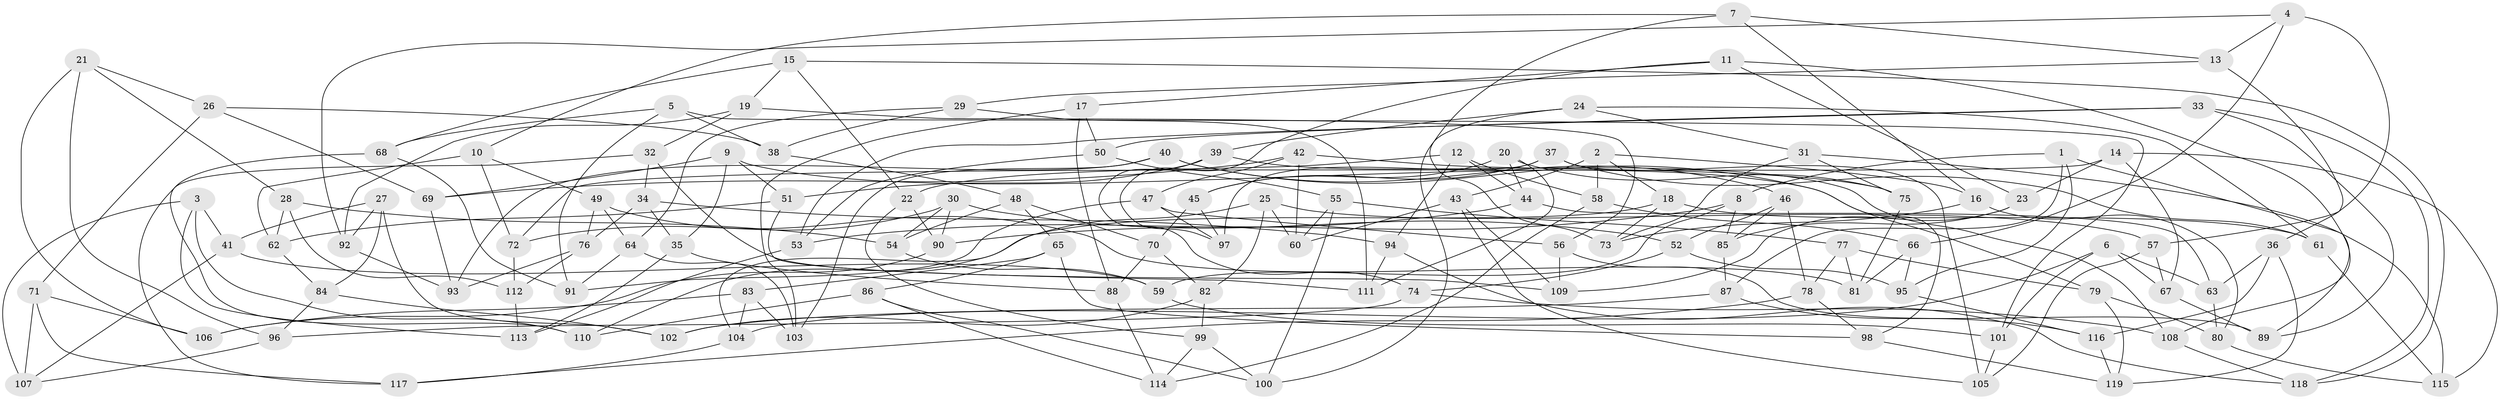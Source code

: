// coarse degree distribution, {6: 0.5362318840579711, 4: 0.2608695652173913, 5: 0.18840579710144928, 3: 0.014492753623188406}
// Generated by graph-tools (version 1.1) at 2025/42/03/06/25 10:42:21]
// undirected, 119 vertices, 238 edges
graph export_dot {
graph [start="1"]
  node [color=gray90,style=filled];
  1;
  2;
  3;
  4;
  5;
  6;
  7;
  8;
  9;
  10;
  11;
  12;
  13;
  14;
  15;
  16;
  17;
  18;
  19;
  20;
  21;
  22;
  23;
  24;
  25;
  26;
  27;
  28;
  29;
  30;
  31;
  32;
  33;
  34;
  35;
  36;
  37;
  38;
  39;
  40;
  41;
  42;
  43;
  44;
  45;
  46;
  47;
  48;
  49;
  50;
  51;
  52;
  53;
  54;
  55;
  56;
  57;
  58;
  59;
  60;
  61;
  62;
  63;
  64;
  65;
  66;
  67;
  68;
  69;
  70;
  71;
  72;
  73;
  74;
  75;
  76;
  77;
  78;
  79;
  80;
  81;
  82;
  83;
  84;
  85;
  86;
  87;
  88;
  89;
  90;
  91;
  92;
  93;
  94;
  95;
  96;
  97;
  98;
  99;
  100;
  101;
  102;
  103;
  104;
  105;
  106;
  107;
  108;
  109;
  110;
  111;
  112;
  113;
  114;
  115;
  116;
  117;
  118;
  119;
  1 -- 8;
  1 -- 95;
  1 -- 87;
  1 -- 89;
  2 -- 16;
  2 -- 58;
  2 -- 43;
  2 -- 18;
  3 -- 41;
  3 -- 113;
  3 -- 110;
  3 -- 107;
  4 -- 66;
  4 -- 13;
  4 -- 57;
  4 -- 92;
  5 -- 101;
  5 -- 91;
  5 -- 68;
  5 -- 38;
  6 -- 63;
  6 -- 67;
  6 -- 104;
  6 -- 101;
  7 -- 10;
  7 -- 13;
  7 -- 73;
  7 -- 16;
  8 -- 85;
  8 -- 90;
  8 -- 59;
  9 -- 35;
  9 -- 69;
  9 -- 79;
  9 -- 51;
  10 -- 49;
  10 -- 72;
  10 -- 62;
  11 -- 17;
  11 -- 108;
  11 -- 23;
  11 -- 97;
  12 -- 22;
  12 -- 44;
  12 -- 58;
  12 -- 94;
  13 -- 36;
  13 -- 29;
  14 -- 23;
  14 -- 115;
  14 -- 72;
  14 -- 67;
  15 -- 19;
  15 -- 68;
  15 -- 22;
  15 -- 118;
  16 -- 80;
  16 -- 73;
  17 -- 88;
  17 -- 103;
  17 -- 50;
  18 -- 110;
  18 -- 73;
  18 -- 61;
  19 -- 92;
  19 -- 32;
  19 -- 56;
  20 -- 111;
  20 -- 75;
  20 -- 44;
  20 -- 45;
  21 -- 96;
  21 -- 28;
  21 -- 106;
  21 -- 26;
  22 -- 99;
  22 -- 90;
  23 -- 109;
  23 -- 85;
  24 -- 100;
  24 -- 61;
  24 -- 39;
  24 -- 31;
  25 -- 82;
  25 -- 57;
  25 -- 104;
  25 -- 60;
  26 -- 38;
  26 -- 69;
  26 -- 71;
  27 -- 84;
  27 -- 92;
  27 -- 102;
  27 -- 41;
  28 -- 112;
  28 -- 62;
  28 -- 54;
  29 -- 111;
  29 -- 64;
  29 -- 38;
  30 -- 90;
  30 -- 52;
  30 -- 54;
  30 -- 72;
  31 -- 75;
  31 -- 115;
  31 -- 73;
  32 -- 117;
  32 -- 109;
  32 -- 34;
  33 -- 89;
  33 -- 50;
  33 -- 53;
  33 -- 118;
  34 -- 76;
  34 -- 35;
  34 -- 94;
  35 -- 88;
  35 -- 113;
  36 -- 119;
  36 -- 63;
  36 -- 116;
  37 -- 97;
  37 -- 61;
  37 -- 105;
  37 -- 45;
  38 -- 48;
  39 -- 108;
  39 -- 51;
  39 -- 74;
  40 -- 103;
  40 -- 46;
  40 -- 98;
  40 -- 93;
  41 -- 59;
  41 -- 107;
  42 -- 47;
  42 -- 75;
  42 -- 69;
  42 -- 60;
  43 -- 60;
  43 -- 105;
  43 -- 109;
  44 -- 53;
  44 -- 63;
  45 -- 97;
  45 -- 70;
  46 -- 85;
  46 -- 78;
  46 -- 52;
  47 -- 56;
  47 -- 91;
  47 -- 97;
  48 -- 70;
  48 -- 54;
  48 -- 65;
  49 -- 76;
  49 -- 81;
  49 -- 64;
  50 -- 55;
  50 -- 53;
  51 -- 111;
  51 -- 62;
  52 -- 74;
  52 -- 95;
  53 -- 113;
  54 -- 59;
  55 -- 100;
  55 -- 77;
  55 -- 60;
  56 -- 89;
  56 -- 109;
  57 -- 67;
  57 -- 105;
  58 -- 66;
  58 -- 114;
  59 -- 101;
  61 -- 115;
  62 -- 84;
  63 -- 80;
  64 -- 103;
  64 -- 91;
  65 -- 83;
  65 -- 98;
  65 -- 86;
  66 -- 95;
  66 -- 81;
  67 -- 89;
  68 -- 110;
  68 -- 91;
  69 -- 93;
  70 -- 82;
  70 -- 88;
  71 -- 106;
  71 -- 107;
  71 -- 117;
  72 -- 112;
  74 -- 108;
  74 -- 96;
  75 -- 81;
  76 -- 112;
  76 -- 93;
  77 -- 81;
  77 -- 79;
  77 -- 78;
  78 -- 117;
  78 -- 98;
  79 -- 119;
  79 -- 80;
  80 -- 115;
  82 -- 99;
  82 -- 102;
  83 -- 106;
  83 -- 103;
  83 -- 104;
  84 -- 96;
  84 -- 102;
  85 -- 87;
  86 -- 114;
  86 -- 110;
  86 -- 100;
  87 -- 102;
  87 -- 116;
  88 -- 114;
  90 -- 106;
  92 -- 93;
  94 -- 111;
  94 -- 118;
  95 -- 116;
  96 -- 107;
  98 -- 119;
  99 -- 114;
  99 -- 100;
  101 -- 105;
  104 -- 117;
  108 -- 118;
  112 -- 113;
  116 -- 119;
}
